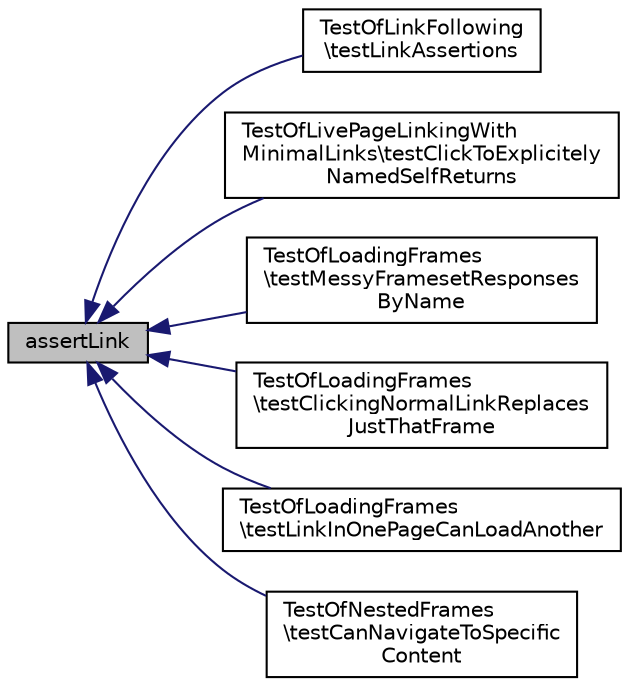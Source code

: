 digraph "assertLink"
{
  edge [fontname="Helvetica",fontsize="10",labelfontname="Helvetica",labelfontsize="10"];
  node [fontname="Helvetica",fontsize="10",shape=record];
  rankdir="LR";
  Node1 [label="assertLink",height=0.2,width=0.4,color="black", fillcolor="grey75", style="filled" fontcolor="black"];
  Node1 -> Node2 [dir="back",color="midnightblue",fontsize="10",style="solid",fontname="Helvetica"];
  Node2 [label="TestOfLinkFollowing\l\\testLinkAssertions",height=0.2,width=0.4,color="black", fillcolor="white", style="filled",URL="$class_test_of_link_following.html#a5fdc41ebf5757b97b458bac5d0a4f624"];
  Node1 -> Node3 [dir="back",color="midnightblue",fontsize="10",style="solid",fontname="Helvetica"];
  Node3 [label="TestOfLivePageLinkingWith\lMinimalLinks\\testClickToExplicitely\lNamedSelfReturns",height=0.2,width=0.4,color="black", fillcolor="white", style="filled",URL="$class_test_of_live_page_linking_with_minimal_links.html#a118b04cbc33b53e788ead3aa03e4001c"];
  Node1 -> Node4 [dir="back",color="midnightblue",fontsize="10",style="solid",fontname="Helvetica"];
  Node4 [label="TestOfLoadingFrames\l\\testMessyFramesetResponses\lByName",height=0.2,width=0.4,color="black", fillcolor="white", style="filled",URL="$class_test_of_loading_frames.html#a5a9a03e2d063d04d5be863f0edb7d7a7"];
  Node1 -> Node5 [dir="back",color="midnightblue",fontsize="10",style="solid",fontname="Helvetica"];
  Node5 [label="TestOfLoadingFrames\l\\testClickingNormalLinkReplaces\lJustThatFrame",height=0.2,width=0.4,color="black", fillcolor="white", style="filled",URL="$class_test_of_loading_frames.html#a1d04799cf815f3aac8bc8022d623da00"];
  Node1 -> Node6 [dir="back",color="midnightblue",fontsize="10",style="solid",fontname="Helvetica"];
  Node6 [label="TestOfLoadingFrames\l\\testLinkInOnePageCanLoadAnother",height=0.2,width=0.4,color="black", fillcolor="white", style="filled",URL="$class_test_of_loading_frames.html#abee9527e474435861e5145457414fd31"];
  Node1 -> Node7 [dir="back",color="midnightblue",fontsize="10",style="solid",fontname="Helvetica"];
  Node7 [label="TestOfNestedFrames\l\\testCanNavigateToSpecific\lContent",height=0.2,width=0.4,color="black", fillcolor="white", style="filled",URL="$class_test_of_nested_frames.html#a1b6e91e4d810c50050d371b7408ebeca"];
}
